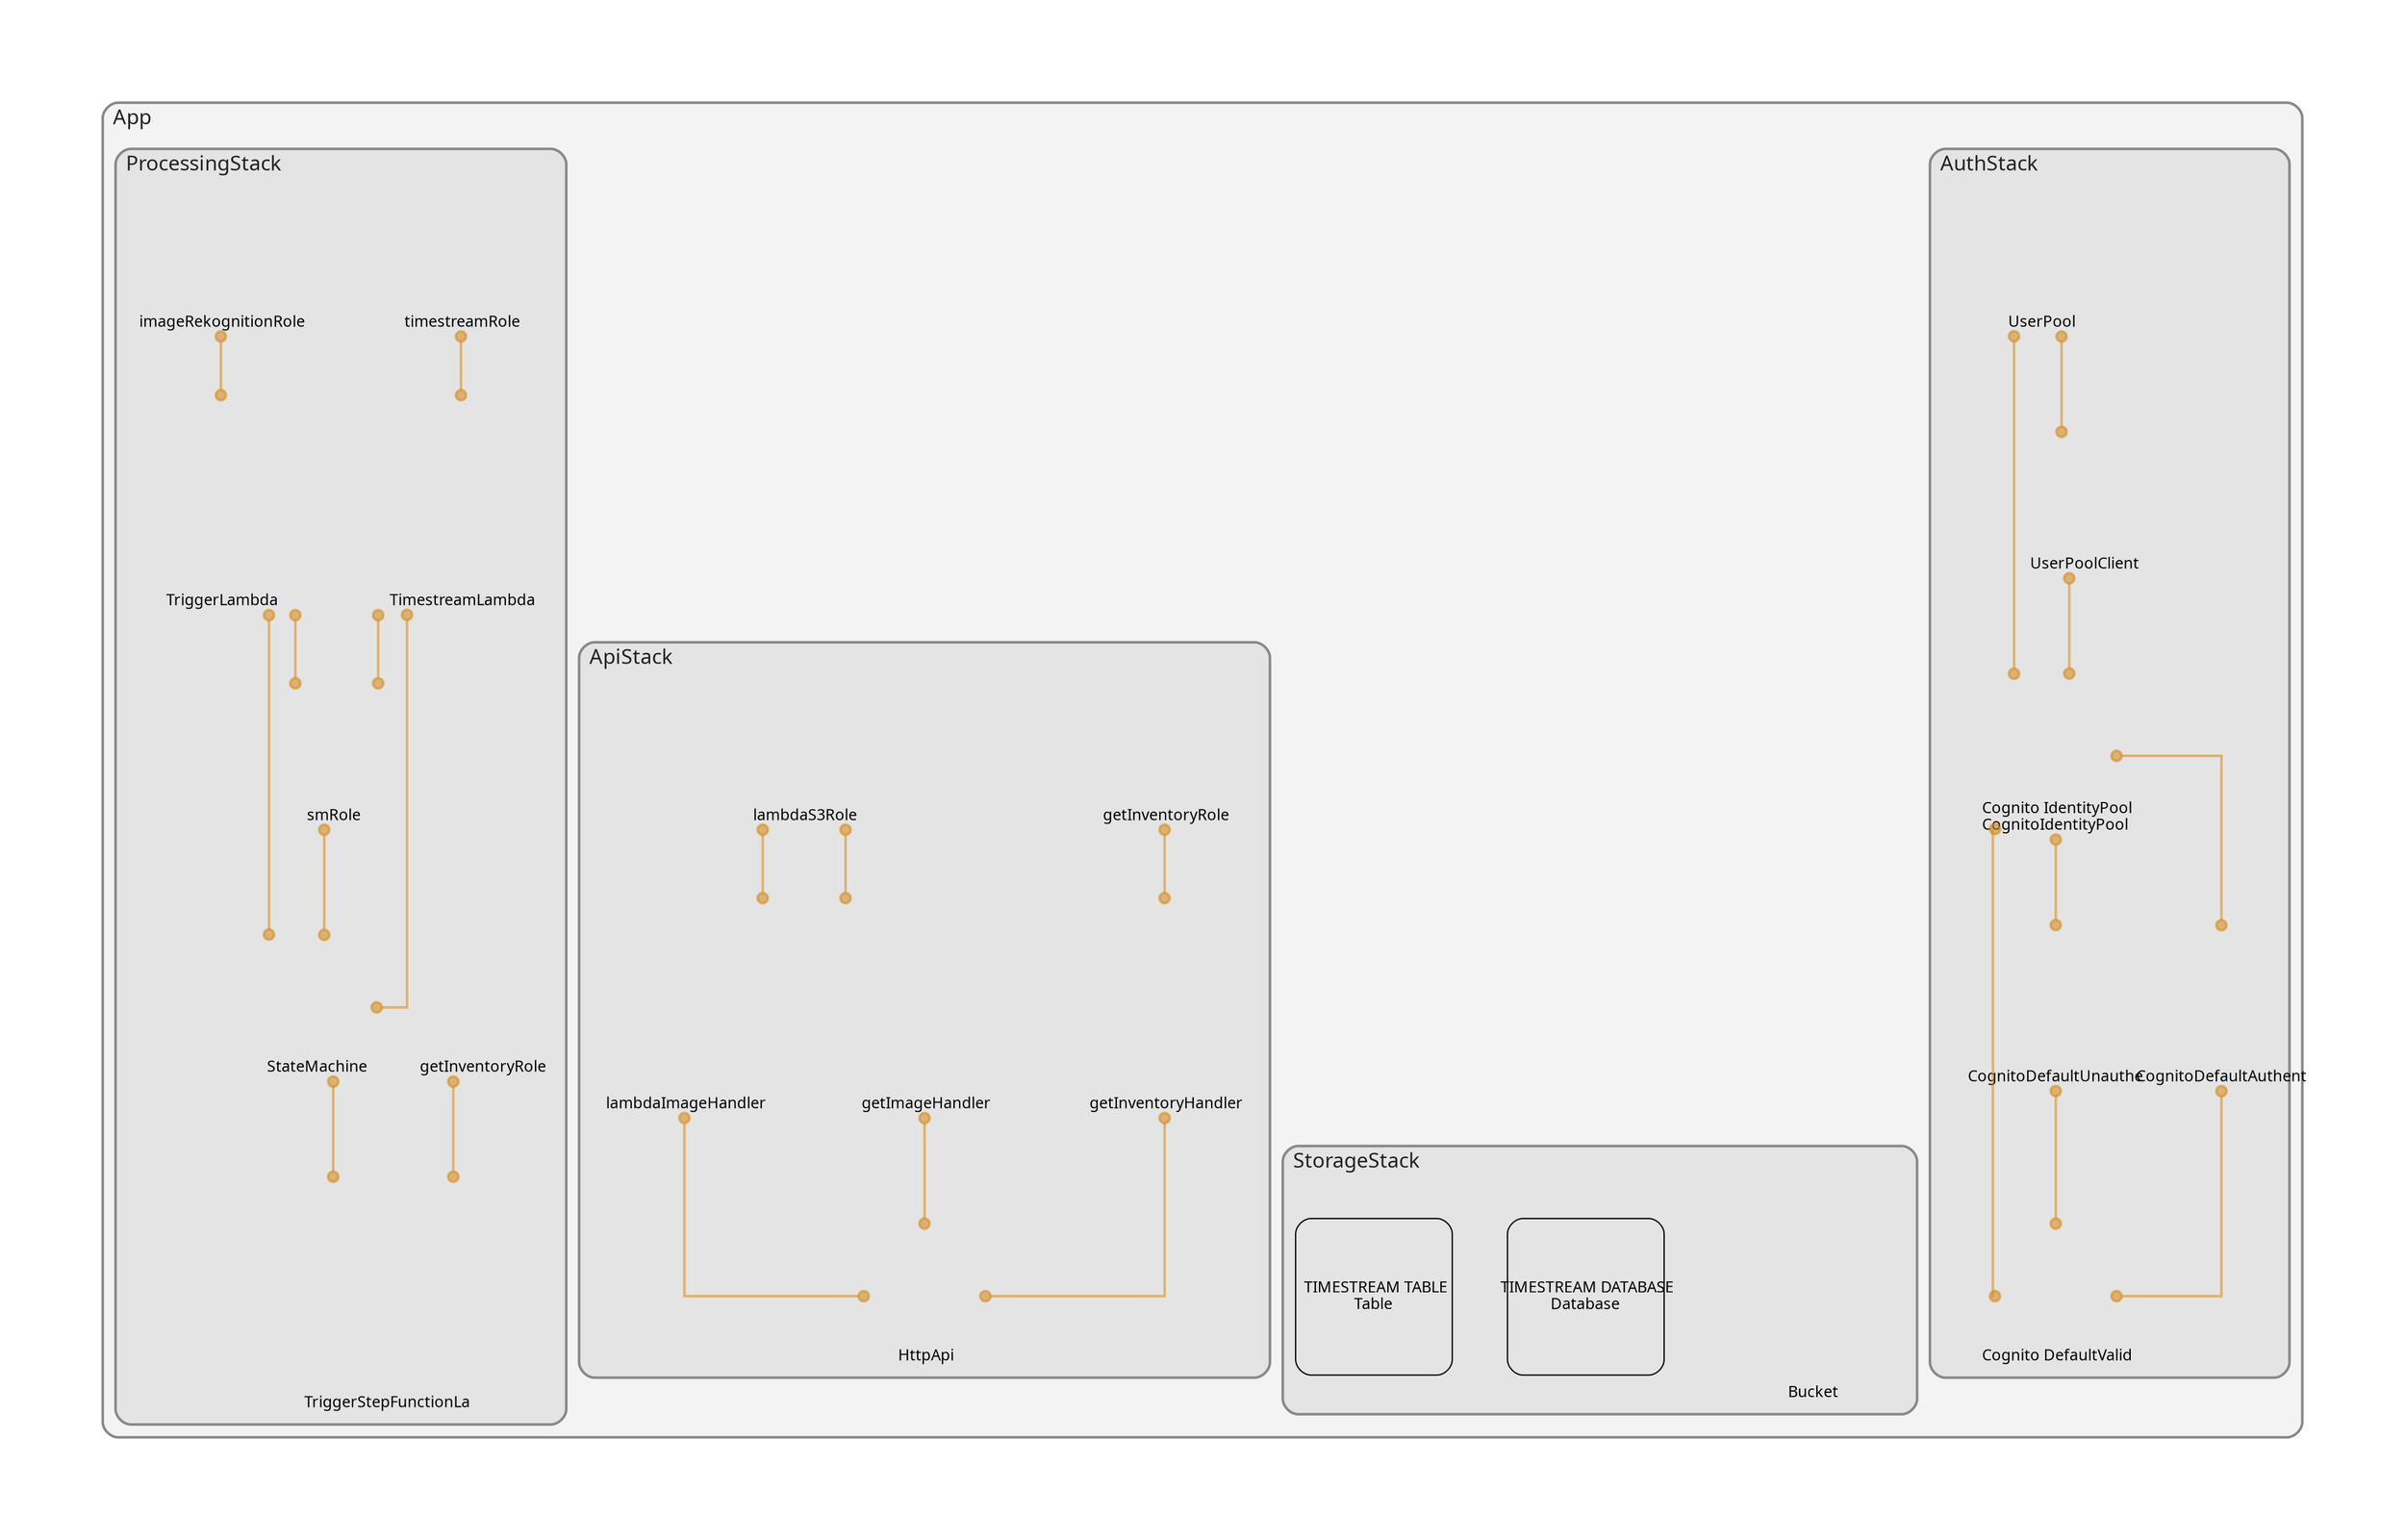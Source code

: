 digraph "Diagram" {
  splines = "ortho";
  pad = "1.0";
  nodesep = "0.60";
  ranksep = "0.75";
  fontname = "Sans-Serif";
  fontsize = "15";
  dpi = "200";
  rankdir = "BT";
  compound = "true";
  fontcolor = "#222222";
  edge [
    color = "#D5871488",
    penwidth = 2,
    arrowhead = "dot",
    arrowtail = "dot",
  ];
  node [
    shape = "box",
    style = "rounded",
    fixedsize = true,
    width = 1.7,
    height = 1.7,
    labelloc = "c",
    imagescale = true,
    fontname = "Sans-Serif",
    fontsize = 8,
    margin = 8,
  ];
  subgraph "App" {
    subgraph "cluster-SubGraph.App" {
      graph [
        label = "App",
        labelloc = "b",
        labeljust = "l",
        margin = "10",
        fontsize = "16",
        penwidth = "2",
        pencolor = "#888888",
        style = "filled,rounded",
        fillcolor = "#f3f3f3",
      ];
      subgraph "cluster-SubGraph.AuthStack" {
        graph [
          label = "AuthStack",
          labelloc = "b",
          labeljust = "l",
          margin = "10",
          fontsize = "16",
          penwidth = "2",
          pencolor = "#888888",
          style = "filled,rounded",
          fillcolor = "#e4e4e4",
        ];
        "AuthStack/UserPool" [
          label = " UserPool",
          fontsize = 12,
          image = "/usr/local/lib/node_modules/cdk-dia/icons/aws/Service/Arch_Security-Identity-Compliance/64/Arch_Amazon-Cognito_64.png",
          imagescale = "true",
          imagepos = "tc",
          penwidth = "0",
          shape = "node",
          fixedsize = "true",
          labelloc = "b",
          width = 1.2,
          height = 1.466,
        ];
        "AuthStack/UserPoolClient" [
          label = " UserPoolClient",
          fontsize = 12,
          image = "/usr/local/lib/node_modules/cdk-dia/icons/aws/Service/Arch_Security-Identity-Compliance/64/Arch_Amazon-Cognito_64.png",
          imagescale = "true",
          imagepos = "tc",
          penwidth = "0",
          shape = "node",
          fixedsize = "true",
          labelloc = "b",
          width = 1.2,
          height = 1.466,
        ];
        "AuthStack/CognitoIdentityPool" [
          label = " Cognito IdentityPool\nCognitoIdentityPool",
          fontsize = 12,
          image = "/usr/local/lib/node_modules/cdk-dia/icons/aws/Service/Arch_Security-Identity-Compliance/64/Arch_Amazon-Cognito_64.png",
          imagescale = "true",
          imagepos = "tc",
          penwidth = "0",
          shape = "node",
          fixedsize = "true",
          labelloc = "b",
          width = 1.2,
          height = 1.682,
        ];
        "AuthStack/CognitoDefaultUnauthenticatedRole" [
          label = "\nCognitoDefaultUnauthe",
          fontsize = 12,
          image = "/usr/local/lib/node_modules/cdk-dia/icons/aws/Service/Arch_Security-Identity-Compliance/64/Arch_AWS-Identity-and-Access-Management_64@5x.png",
          imagescale = "true",
          imagepos = "tc",
          penwidth = "0",
          shape = "node",
          fixedsize = "true",
          labelloc = "b",
          width = 1.2,
          height = 1.682,
        ];
        "AuthStack/CognitoDefaultAuthenticatedRole" [
          label = "\nCognitoDefaultAuthent",
          fontsize = 12,
          image = "/usr/local/lib/node_modules/cdk-dia/icons/aws/Service/Arch_Security-Identity-Compliance/64/Arch_AWS-Identity-and-Access-Management_64@5x.png",
          imagescale = "true",
          imagepos = "tc",
          penwidth = "0",
          shape = "node",
          fixedsize = "true",
          labelloc = "b",
          width = 1.2,
          height = 1.682,
        ];
        "AuthStack/DefaultValid" [
          label = " Cognito DefaultValid",
          fontsize = 12,
          image = "/usr/local/lib/node_modules/cdk-dia/icons/aws/Service/Arch_Security-Identity-Compliance/64/Arch_Amazon-Cognito_64.png",
          imagescale = "true",
          imagepos = "tc",
          penwidth = "0",
          shape = "node",
          fixedsize = "true",
          labelloc = "b",
          width = 1.2,
          height = 1.466,
        ];
      }
      subgraph "cluster-SubGraph.StorageStack" {
        graph [
          label = "StorageStack",
          labelloc = "b",
          labeljust = "l",
          margin = "10",
          fontsize = "16",
          penwidth = "2",
          pencolor = "#888888",
          style = "filled,rounded",
          fillcolor = "#e4e4e4",
        ];
        "StorageStack/Bucket" [
          label = " Bucket",
          fontsize = 12,
          image = "/usr/local/lib/node_modules/cdk-dia/icons/aws/Service/Arch_Storage/64/Arch_Amazon-S3-Standard_64@5x.png",
          imagescale = "true",
          imagepos = "tc",
          penwidth = "0",
          shape = "node",
          fixedsize = "true",
          labelloc = "b",
          width = 2,
          height = 2.266,
        ];
        "StorageStack/Database" [
          label = " TIMESTREAM DATABASE\nDatabase",
          fontsize = 12,
        ];
        "StorageStack/Table" [
          label = " TIMESTREAM TABLE\nTable",
          fontsize = 12,
        ];
      }
      subgraph "cluster-SubGraph.ApiStack" {
        graph [
          label = "ApiStack",
          labelloc = "b",
          labeljust = "l",
          margin = "10",
          fontsize = "16",
          penwidth = "2",
          pencolor = "#888888",
          style = "filled,rounded",
          fillcolor = "#e4e4e4",
        ];
        "ApiStack/HttpApi" [
          label = " HttpApi",
          fontsize = 12,
          image = "/usr/local/lib/node_modules/cdk-dia/icons/aws/Service/Arch_Networking-Content/64/Arch_Amazon-API-Gateway_64@5x.png",
          imagescale = "true",
          imagepos = "tc",
          penwidth = "0",
          shape = "node",
          fixedsize = "true",
          labelloc = "b",
          width = 1.2,
          height = 1.466,
        ];
        "ApiStack/lambdaS3Role" [
          label = " lambdaS3Role",
          fontsize = 12,
          image = "/usr/local/lib/node_modules/cdk-dia/icons/aws/Service/Arch_Security-Identity-Compliance/64/Arch_AWS-Identity-and-Access-Management_64@5x.png",
          imagescale = "true",
          imagepos = "tc",
          penwidth = "0",
          shape = "node",
          fixedsize = "true",
          labelloc = "b",
          width = 1.2,
          height = 1.466,
        ];
        "ApiStack/getInventoryRole" [
          label = " getInventoryRole",
          fontsize = 12,
          image = "/usr/local/lib/node_modules/cdk-dia/icons/aws/Service/Arch_Security-Identity-Compliance/64/Arch_AWS-Identity-and-Access-Management_64@5x.png",
          imagescale = "true",
          imagepos = "tc",
          penwidth = "0",
          shape = "node",
          fixedsize = "true",
          labelloc = "b",
          width = 1.2,
          height = 1.466,
        ];
        "ApiStack/lambdaImageHandler" [
          label = " lambdaImageHandler",
          fontsize = 12,
          image = "/usr/local/lib/node_modules/cdk-dia/icons/aws/Service/Arch_Compute/64/Arch_AWS-Lambda_64@5x.png",
          imagescale = "true",
          imagepos = "tc",
          penwidth = "0",
          shape = "node",
          fixedsize = "true",
          labelloc = "b",
          width = 2,
          height = 2.266,
        ];
        "ApiStack/getInventoryHandler" [
          label = " getInventoryHandler",
          fontsize = 12,
          image = "/usr/local/lib/node_modules/cdk-dia/icons/aws/Service/Arch_Compute/64/Arch_AWS-Lambda_64@5x.png",
          imagescale = "true",
          imagepos = "tc",
          penwidth = "0",
          shape = "node",
          fixedsize = "true",
          labelloc = "b",
          width = 2,
          height = 2.266,
        ];
        "ApiStack/getImageHandler" [
          label = " getImageHandler",
          fontsize = 12,
          image = "/usr/local/lib/node_modules/cdk-dia/icons/aws/Service/Arch_Compute/64/Arch_AWS-Lambda_64@5x.png",
          imagescale = "true",
          imagepos = "tc",
          penwidth = "0",
          shape = "node",
          fixedsize = "true",
          labelloc = "b",
          width = 2,
          height = 2.266,
        ];
      }
      subgraph "cluster-SubGraph.ProcessingStack" {
        graph [
          label = "ProcessingStack",
          labelloc = "b",
          labeljust = "l",
          margin = "10",
          fontsize = "16",
          penwidth = "2",
          pencolor = "#888888",
          style = "filled,rounded",
          fillcolor = "#e4e4e4",
        ];
        "ProcessingStack/imageRekognitionRole" [
          label = " imageRekognitionRole",
          fontsize = 12,
          image = "/usr/local/lib/node_modules/cdk-dia/icons/aws/Service/Arch_Security-Identity-Compliance/64/Arch_AWS-Identity-and-Access-Management_64@5x.png",
          imagescale = "true",
          imagepos = "tc",
          penwidth = "0",
          shape = "node",
          fixedsize = "true",
          labelloc = "b",
          width = 1.2,
          height = 1.466,
        ];
        "ProcessingStack/TriggerLambda" [
          label = " TriggerLambda",
          fontsize = 12,
          image = "/usr/local/lib/node_modules/cdk-dia/icons/aws/Service/Arch_Compute/64/Arch_AWS-Lambda_64@5x.png",
          imagescale = "true",
          imagepos = "tc",
          penwidth = "0",
          shape = "node",
          fixedsize = "true",
          labelloc = "b",
          width = 2,
          height = 2.266,
        ];
        "ProcessingStack/timestreamRole" [
          label = " timestreamRole",
          fontsize = 12,
          image = "/usr/local/lib/node_modules/cdk-dia/icons/aws/Service/Arch_Security-Identity-Compliance/64/Arch_AWS-Identity-and-Access-Management_64@5x.png",
          imagescale = "true",
          imagepos = "tc",
          penwidth = "0",
          shape = "node",
          fixedsize = "true",
          labelloc = "b",
          width = 1.2,
          height = 1.466,
        ];
        "ProcessingStack/TimestreamLambda" [
          label = " TimestreamLambda",
          fontsize = 12,
          image = "/usr/local/lib/node_modules/cdk-dia/icons/aws/Service/Arch_Compute/64/Arch_AWS-Lambda_64@5x.png",
          imagescale = "true",
          imagepos = "tc",
          penwidth = "0",
          shape = "node",
          fixedsize = "true",
          labelloc = "b",
          width = 2,
          height = 2.266,
        ];
        "ProcessingStack/smRole" [
          label = " smRole",
          fontsize = 12,
          image = "/usr/local/lib/node_modules/cdk-dia/icons/aws/Service/Arch_Security-Identity-Compliance/64/Arch_AWS-Identity-and-Access-Management_64@5x.png",
          imagescale = "true",
          imagepos = "tc",
          penwidth = "0",
          shape = "node",
          fixedsize = "true",
          labelloc = "b",
          width = 1.2,
          height = 1.466,
        ];
        "ProcessingStack/StateMachine" [
          label = " StateMachine",
          fontsize = 12,
          image = "/usr/local/lib/node_modules/cdk-dia/icons/aws/Service/Arch_App-Integration/Arch_64/Arch_AWS-Step-Functions_64@5x.png",
          imagescale = "true",
          imagepos = "tc",
          penwidth = "0",
          shape = "node",
          fixedsize = "true",
          labelloc = "b",
          width = 1.2,
          height = 1.466,
        ];
        "ProcessingStack/getInventoryRole" [
          label = " getInventoryRole",
          fontsize = 12,
          image = "/usr/local/lib/node_modules/cdk-dia/icons/aws/Service/Arch_Security-Identity-Compliance/64/Arch_AWS-Identity-and-Access-Management_64@5x.png",
          imagescale = "true",
          imagepos = "tc",
          penwidth = "0",
          shape = "node",
          fixedsize = "true",
          labelloc = "b",
          width = 1.2,
          height = 1.466,
        ];
        "ProcessingStack/TriggerStepFunctionLambda" [
          label = "\nTriggerStepFunctionLa",
          fontsize = 12,
          image = "/usr/local/lib/node_modules/cdk-dia/icons/aws/Service/Arch_Compute/64/Arch_AWS-Lambda_64@5x.png",
          imagescale = "true",
          imagepos = "tc",
          penwidth = "0",
          shape = "node",
          fixedsize = "true",
          labelloc = "b",
          width = 2,
          height = 2.4819999999999998,
        ];
      }
    }
  }
  "AuthStack/UserPoolClient" -> "AuthStack/UserPool" [
    dir = "both",
  ];
  "AuthStack/CognitoIdentityPool" -> "AuthStack/UserPool" [
    dir = "both",
  ];
  "AuthStack/CognitoIdentityPool" -> "AuthStack/UserPoolClient" [
    dir = "both",
  ];
  "AuthStack/CognitoDefaultUnauthenticatedRole" -> "AuthStack/CognitoIdentityPool" [
    dir = "both",
  ];
  "AuthStack/CognitoDefaultAuthenticatedRole" -> "AuthStack/CognitoIdentityPool" [
    dir = "both",
  ];
  "AuthStack/DefaultValid" -> "AuthStack/CognitoIdentityPool" [
    dir = "both",
  ];
  "AuthStack/DefaultValid" -> "AuthStack/CognitoDefaultUnauthenticatedRole" [
    dir = "both",
  ];
  "AuthStack/DefaultValid" -> "AuthStack/CognitoDefaultAuthenticatedRole" [
    dir = "both",
  ];
  "ApiStack/HttpApi" -> "ApiStack/lambdaImageHandler" [
    dir = "both",
  ];
  "ApiStack/HttpApi" -> "ApiStack/getInventoryHandler" [
    dir = "both",
  ];
  "ApiStack/HttpApi" -> "ApiStack/getImageHandler" [
    dir = "both",
  ];
  "ApiStack/lambdaImageHandler" -> "ApiStack/lambdaS3Role" [
    dir = "both",
  ];
  "ApiStack/getInventoryHandler" -> "ApiStack/getInventoryRole" [
    dir = "both",
  ];
  "ApiStack/getImageHandler" -> "ApiStack/lambdaS3Role" [
    dir = "both",
  ];
  "ProcessingStack/TriggerLambda" -> "ProcessingStack/imageRekognitionRole" [
    dir = "both",
  ];
  "ProcessingStack/TimestreamLambda" -> "ProcessingStack/timestreamRole" [
    dir = "both",
  ];
  "ProcessingStack/smRole" -> "ProcessingStack/TriggerLambda" [
    dir = "both",
  ];
  "ProcessingStack/smRole" -> "ProcessingStack/TimestreamLambda" [
    dir = "both",
  ];
  "ProcessingStack/StateMachine" -> "ProcessingStack/TriggerLambda" [
    dir = "both",
  ];
  "ProcessingStack/StateMachine" -> "ProcessingStack/TimestreamLambda" [
    dir = "both",
  ];
  "ProcessingStack/StateMachine" -> "ProcessingStack/smRole" [
    dir = "both",
  ];
  "ProcessingStack/TriggerStepFunctionLambda" -> "ProcessingStack/StateMachine" [
    dir = "both",
  ];
  "ProcessingStack/TriggerStepFunctionLambda" -> "ProcessingStack/getInventoryRole" [
    dir = "both",
  ];
}
